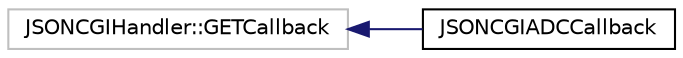digraph "Graphical Class Hierarchy"
{
 // LATEX_PDF_SIZE
  edge [fontname="Helvetica",fontsize="10",labelfontname="Helvetica",labelfontsize="10"];
  node [fontname="Helvetica",fontsize="10",shape=record];
  rankdir="LR";
  Node0 [label="JSONCGIHandler::GETCallback",height=0.2,width=0.4,color="grey75", fillcolor="white", style="filled",tooltip=" "];
  Node0 -> Node1 [dir="back",color="midnightblue",fontsize="10",style="solid",fontname="Helvetica"];
  Node1 [label="JSONCGIADCCallback",height=0.2,width=0.4,color="black", fillcolor="white", style="filled",URL="$class_j_s_o_n_c_g_i_a_d_c_callback.html",tooltip="Callback handler which returns data to the nginx server."];
}
